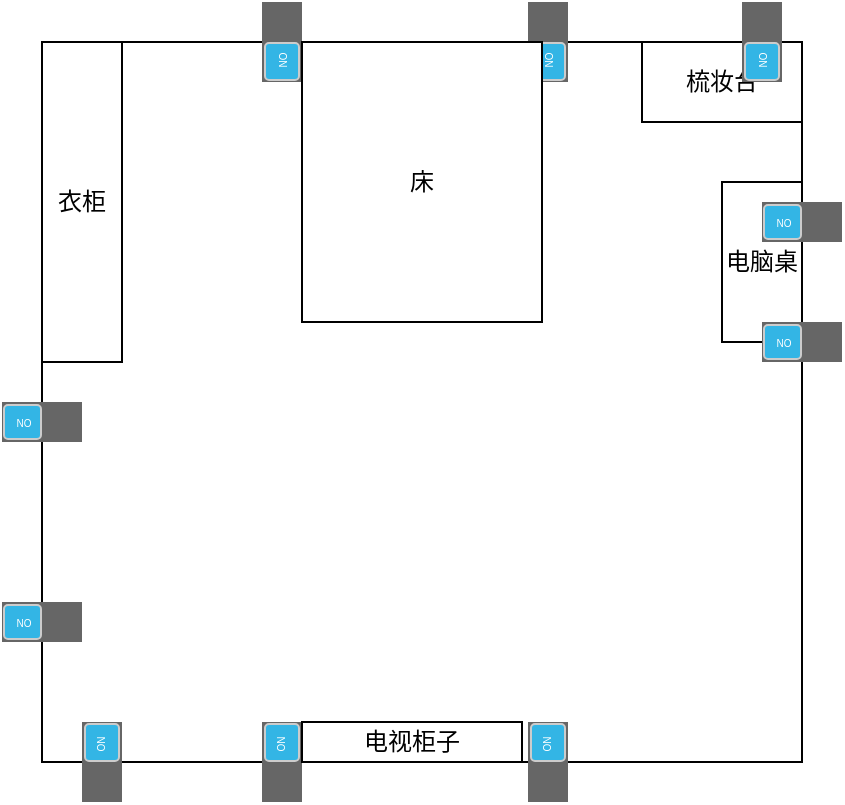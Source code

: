 <mxfile version="10.8.9" type="github"><diagram id="63GcCdQW6kHTS2Z8wHWm" name="第 1 页"><mxGraphModel dx="1393" dy="802" grid="1" gridSize="10" guides="1" tooltips="1" connect="1" arrows="1" fold="1" page="1" pageScale="1" pageWidth="827" pageHeight="1169" math="0" shadow="0"><root><mxCell id="0"/><mxCell id="1" parent="0"/><mxCell id="nXsMO1mgZL0ANZ1y3SMZ-1" value="" style="rounded=0;whiteSpace=wrap;html=1;" vertex="1" parent="1"><mxGeometry x="180" y="180" width="380" height="360" as="geometry"/></mxCell><mxCell id="nXsMO1mgZL0ANZ1y3SMZ-2" value="" style="verticalLabelPosition=bottom;verticalAlign=top;html=1;shadow=0;dashed=0;strokeWidth=1;shape=mxgraph.android.switch_on;fillColor=#666666;rotation=90;" vertex="1" parent="1"><mxGeometry x="413" y="170" width="40" height="20" as="geometry"/></mxCell><mxCell id="nXsMO1mgZL0ANZ1y3SMZ-3" value="" style="verticalLabelPosition=bottom;verticalAlign=top;html=1;shadow=0;dashed=0;strokeWidth=1;shape=mxgraph.android.switch_on;fillColor=#666666;rotation=90;" vertex="1" parent="1"><mxGeometry x="280" y="170" width="40" height="20" as="geometry"/></mxCell><mxCell id="nXsMO1mgZL0ANZ1y3SMZ-6" value="" style="verticalLabelPosition=bottom;verticalAlign=top;html=1;shadow=0;dashed=0;strokeWidth=1;shape=mxgraph.android.switch_on;fillColor=#666666;rotation=-180;" vertex="1" parent="1"><mxGeometry x="160" y="360" width="40" height="20" as="geometry"/></mxCell><mxCell id="nXsMO1mgZL0ANZ1y3SMZ-7" value="" style="verticalLabelPosition=bottom;verticalAlign=top;html=1;shadow=0;dashed=0;strokeWidth=1;shape=mxgraph.android.switch_on;fillColor=#666666;rotation=-180;" vertex="1" parent="1"><mxGeometry x="160" y="460" width="40" height="20" as="geometry"/></mxCell><mxCell id="nXsMO1mgZL0ANZ1y3SMZ-8" value="" style="verticalLabelPosition=bottom;verticalAlign=top;html=1;shadow=0;dashed=0;strokeWidth=1;shape=mxgraph.android.switch_on;fillColor=#666666;rotation=-90;" vertex="1" parent="1"><mxGeometry x="280" y="530" width="40" height="20" as="geometry"/></mxCell><mxCell id="nXsMO1mgZL0ANZ1y3SMZ-9" value="" style="verticalLabelPosition=bottom;verticalAlign=top;html=1;shadow=0;dashed=0;strokeWidth=1;shape=mxgraph.android.switch_on;fillColor=#666666;rotation=-90;" vertex="1" parent="1"><mxGeometry x="413" y="530" width="40" height="20" as="geometry"/></mxCell><mxCell id="nXsMO1mgZL0ANZ1y3SMZ-10" value="" style="verticalLabelPosition=bottom;verticalAlign=top;html=1;shadow=0;dashed=0;strokeWidth=1;shape=mxgraph.android.switch_on;fillColor=#666666;rotation=-90;" vertex="1" parent="1"><mxGeometry x="190" y="530" width="40" height="20" as="geometry"/></mxCell><mxCell id="nXsMO1mgZL0ANZ1y3SMZ-11" value="床" style="rounded=0;whiteSpace=wrap;html=1;" vertex="1" parent="1"><mxGeometry x="310" y="180" width="120" height="140" as="geometry"/></mxCell><mxCell id="nXsMO1mgZL0ANZ1y3SMZ-12" value="衣柜" style="rounded=0;whiteSpace=wrap;html=1;" vertex="1" parent="1"><mxGeometry x="180" y="180" width="40" height="160" as="geometry"/></mxCell><mxCell id="nXsMO1mgZL0ANZ1y3SMZ-13" value="梳妆台" style="rounded=0;whiteSpace=wrap;html=1;" vertex="1" parent="1"><mxGeometry x="480" y="180" width="80" height="40" as="geometry"/></mxCell><mxCell id="nXsMO1mgZL0ANZ1y3SMZ-14" value="" style="verticalLabelPosition=bottom;verticalAlign=top;html=1;shadow=0;dashed=0;strokeWidth=1;shape=mxgraph.android.switch_on;fillColor=#666666;rotation=90;" vertex="1" parent="1"><mxGeometry x="520" y="170" width="40" height="20" as="geometry"/></mxCell><mxCell id="nXsMO1mgZL0ANZ1y3SMZ-16" value="电脑桌" style="rounded=0;whiteSpace=wrap;html=1;" vertex="1" parent="1"><mxGeometry x="520" y="250" width="40" height="80" as="geometry"/></mxCell><mxCell id="nXsMO1mgZL0ANZ1y3SMZ-5" value="" style="verticalLabelPosition=bottom;verticalAlign=top;html=1;shadow=0;dashed=0;strokeWidth=1;shape=mxgraph.android.switch_on;fillColor=#666666;rotation=-180;" vertex="1" parent="1"><mxGeometry x="540" y="260" width="40" height="20" as="geometry"/></mxCell><mxCell id="nXsMO1mgZL0ANZ1y3SMZ-4" value="" style="verticalLabelPosition=bottom;verticalAlign=top;html=1;shadow=0;dashed=0;strokeWidth=1;shape=mxgraph.android.switch_on;fillColor=#666666;rotation=-180;" vertex="1" parent="1"><mxGeometry x="540" y="320" width="40" height="20" as="geometry"/></mxCell><mxCell id="nXsMO1mgZL0ANZ1y3SMZ-17" value="电视柜子" style="rounded=0;whiteSpace=wrap;html=1;" vertex="1" parent="1"><mxGeometry x="310" y="520" width="110" height="20" as="geometry"/></mxCell></root></mxGraphModel></diagram></mxfile>